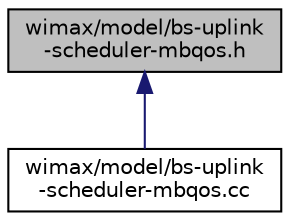 digraph "wimax/model/bs-uplink-scheduler-mbqos.h"
{
  edge [fontname="Helvetica",fontsize="10",labelfontname="Helvetica",labelfontsize="10"];
  node [fontname="Helvetica",fontsize="10",shape=record];
  Node1 [label="wimax/model/bs-uplink\l-scheduler-mbqos.h",height=0.2,width=0.4,color="black", fillcolor="grey75", style="filled", fontcolor="black"];
  Node1 -> Node2 [dir="back",color="midnightblue",fontsize="10",style="solid"];
  Node2 [label="wimax/model/bs-uplink\l-scheduler-mbqos.cc",height=0.2,width=0.4,color="black", fillcolor="white", style="filled",URL="$d4/d56/bs-uplink-scheduler-mbqos_8cc.html"];
}
